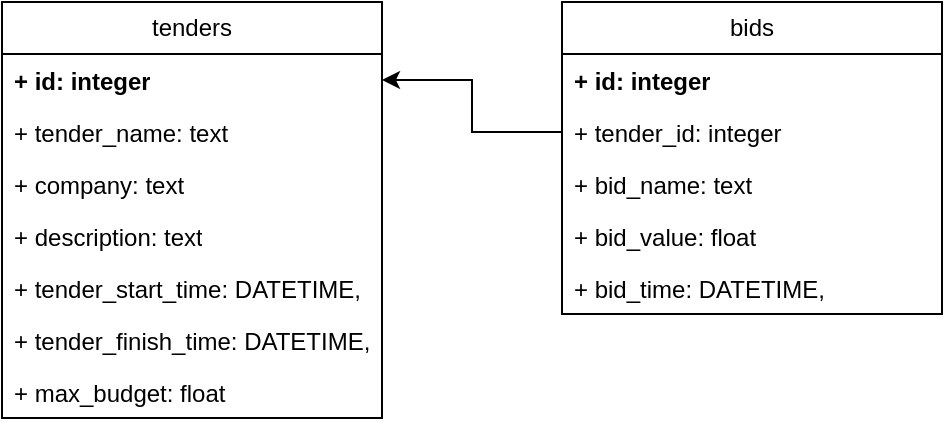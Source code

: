 <mxfile version="26.2.2">
  <diagram id="C5RBs43oDa-KdzZeNtuy" name="Page-1">
    <mxGraphModel dx="1428" dy="841" grid="1" gridSize="10" guides="1" tooltips="1" connect="1" arrows="1" fold="1" page="1" pageScale="1" pageWidth="827" pageHeight="1169" math="0" shadow="0">
      <root>
        <mxCell id="WIyWlLk6GJQsqaUBKTNV-0" />
        <mxCell id="WIyWlLk6GJQsqaUBKTNV-1" parent="WIyWlLk6GJQsqaUBKTNV-0" />
        <mxCell id="ly88r3PyLMZLbYgyTIQD-0" value="tenders" style="swimlane;fontStyle=0;childLayout=stackLayout;horizontal=1;startSize=26;fillColor=none;horizontalStack=0;resizeParent=1;resizeParentMax=0;resizeLast=0;collapsible=1;marginBottom=0;whiteSpace=wrap;html=1;" parent="WIyWlLk6GJQsqaUBKTNV-1" vertex="1">
          <mxGeometry x="140" y="110" width="190" height="208" as="geometry">
            <mxRectangle x="140" y="110" width="100" height="30" as="alternateBounds" />
          </mxGeometry>
        </mxCell>
        <mxCell id="ly88r3PyLMZLbYgyTIQD-1" value="&lt;b&gt;+ id: integer&lt;/b&gt;" style="text;strokeColor=none;fillColor=none;align=left;verticalAlign=top;spacingLeft=4;spacingRight=4;overflow=hidden;rotatable=0;points=[[0,0.5],[1,0.5]];portConstraint=eastwest;whiteSpace=wrap;html=1;" parent="ly88r3PyLMZLbYgyTIQD-0" vertex="1">
          <mxGeometry y="26" width="190" height="26" as="geometry" />
        </mxCell>
        <mxCell id="ly88r3PyLMZLbYgyTIQD-2" value="+ tender_name: text" style="text;strokeColor=none;fillColor=none;align=left;verticalAlign=top;spacingLeft=4;spacingRight=4;overflow=hidden;rotatable=0;points=[[0,0.5],[1,0.5]];portConstraint=eastwest;whiteSpace=wrap;html=1;" parent="ly88r3PyLMZLbYgyTIQD-0" vertex="1">
          <mxGeometry y="52" width="190" height="26" as="geometry" />
        </mxCell>
        <mxCell id="ly88r3PyLMZLbYgyTIQD-16" value="+ company: text" style="text;strokeColor=none;fillColor=none;align=left;verticalAlign=top;spacingLeft=4;spacingRight=4;overflow=hidden;rotatable=0;points=[[0,0.5],[1,0.5]];portConstraint=eastwest;whiteSpace=wrap;html=1;" parent="ly88r3PyLMZLbYgyTIQD-0" vertex="1">
          <mxGeometry y="78" width="190" height="26" as="geometry" />
        </mxCell>
        <mxCell id="ly88r3PyLMZLbYgyTIQD-17" value="+ description: text" style="text;strokeColor=none;fillColor=none;align=left;verticalAlign=top;spacingLeft=4;spacingRight=4;overflow=hidden;rotatable=0;points=[[0,0.5],[1,0.5]];portConstraint=eastwest;whiteSpace=wrap;html=1;" parent="ly88r3PyLMZLbYgyTIQD-0" vertex="1">
          <mxGeometry y="104" width="190" height="26" as="geometry" />
        </mxCell>
        <mxCell id="ly88r3PyLMZLbYgyTIQD-3" value="+&amp;nbsp;&lt;span style=&quot;text-align: center;&quot;&gt;tender&lt;/span&gt;_start_time: DATETIME," style="text;strokeColor=none;fillColor=none;align=left;verticalAlign=top;spacingLeft=4;spacingRight=4;overflow=hidden;rotatable=0;points=[[0,0.5],[1,0.5]];portConstraint=eastwest;whiteSpace=wrap;html=1;" parent="ly88r3PyLMZLbYgyTIQD-0" vertex="1">
          <mxGeometry y="130" width="190" height="26" as="geometry" />
        </mxCell>
        <mxCell id="ly88r3PyLMZLbYgyTIQD-7" value="+&amp;nbsp;&lt;span style=&quot;text-align: center;&quot;&gt;tender_&lt;/span&gt;finish_time: DATETIME," style="text;strokeColor=none;fillColor=none;align=left;verticalAlign=top;spacingLeft=4;spacingRight=4;overflow=hidden;rotatable=0;points=[[0,0.5],[1,0.5]];portConstraint=eastwest;whiteSpace=wrap;html=1;" parent="ly88r3PyLMZLbYgyTIQD-0" vertex="1">
          <mxGeometry y="156" width="190" height="26" as="geometry" />
        </mxCell>
        <mxCell id="ly88r3PyLMZLbYgyTIQD-18" value="+ max_budget: float" style="text;strokeColor=none;fillColor=none;align=left;verticalAlign=top;spacingLeft=4;spacingRight=4;overflow=hidden;rotatable=0;points=[[0,0.5],[1,0.5]];portConstraint=eastwest;whiteSpace=wrap;html=1;" parent="ly88r3PyLMZLbYgyTIQD-0" vertex="1">
          <mxGeometry y="182" width="190" height="26" as="geometry" />
        </mxCell>
        <mxCell id="ly88r3PyLMZLbYgyTIQD-8" value="bids" style="swimlane;fontStyle=0;childLayout=stackLayout;horizontal=1;startSize=26;fillColor=none;horizontalStack=0;resizeParent=1;resizeParentMax=0;resizeLast=0;collapsible=1;marginBottom=0;whiteSpace=wrap;html=1;" parent="WIyWlLk6GJQsqaUBKTNV-1" vertex="1">
          <mxGeometry x="420" y="110" width="190" height="156" as="geometry">
            <mxRectangle x="140" y="110" width="100" height="30" as="alternateBounds" />
          </mxGeometry>
        </mxCell>
        <mxCell id="ly88r3PyLMZLbYgyTIQD-9" value="&lt;b&gt;+ id: integer&lt;/b&gt;" style="text;strokeColor=none;fillColor=none;align=left;verticalAlign=top;spacingLeft=4;spacingRight=4;overflow=hidden;rotatable=0;points=[[0,0.5],[1,0.5]];portConstraint=eastwest;whiteSpace=wrap;html=1;" parent="ly88r3PyLMZLbYgyTIQD-8" vertex="1">
          <mxGeometry y="26" width="190" height="26" as="geometry" />
        </mxCell>
        <mxCell id="ly88r3PyLMZLbYgyTIQD-10" value="+ tender_id: integer" style="text;strokeColor=none;fillColor=none;align=left;verticalAlign=top;spacingLeft=4;spacingRight=4;overflow=hidden;rotatable=0;points=[[0,0.5],[1,0.5]];portConstraint=eastwest;whiteSpace=wrap;html=1;" parent="ly88r3PyLMZLbYgyTIQD-8" vertex="1">
          <mxGeometry y="52" width="190" height="26" as="geometry" />
        </mxCell>
        <mxCell id="ly88r3PyLMZLbYgyTIQD-11" value="+ bid_name: text" style="text;strokeColor=none;fillColor=none;align=left;verticalAlign=top;spacingLeft=4;spacingRight=4;overflow=hidden;rotatable=0;points=[[0,0.5],[1,0.5]];portConstraint=eastwest;whiteSpace=wrap;html=1;" parent="ly88r3PyLMZLbYgyTIQD-8" vertex="1">
          <mxGeometry y="78" width="190" height="26" as="geometry" />
        </mxCell>
        <mxCell id="ly88r3PyLMZLbYgyTIQD-20" value="+ bid_value: float" style="text;strokeColor=none;fillColor=none;align=left;verticalAlign=top;spacingLeft=4;spacingRight=4;overflow=hidden;rotatable=0;points=[[0,0.5],[1,0.5]];portConstraint=eastwest;whiteSpace=wrap;html=1;" parent="ly88r3PyLMZLbYgyTIQD-8" vertex="1">
          <mxGeometry y="104" width="190" height="26" as="geometry" />
        </mxCell>
        <mxCell id="ly88r3PyLMZLbYgyTIQD-12" value="+ bid_time: DATETIME," style="text;strokeColor=none;fillColor=none;align=left;verticalAlign=top;spacingLeft=4;spacingRight=4;overflow=hidden;rotatable=0;points=[[0,0.5],[1,0.5]];portConstraint=eastwest;whiteSpace=wrap;html=1;" parent="ly88r3PyLMZLbYgyTIQD-8" vertex="1">
          <mxGeometry y="130" width="190" height="26" as="geometry" />
        </mxCell>
        <mxCell id="ly88r3PyLMZLbYgyTIQD-13" style="edgeStyle=orthogonalEdgeStyle;rounded=0;orthogonalLoop=1;jettySize=auto;html=1;entryX=1;entryY=0.5;entryDx=0;entryDy=0;" parent="WIyWlLk6GJQsqaUBKTNV-1" source="ly88r3PyLMZLbYgyTIQD-10" target="ly88r3PyLMZLbYgyTIQD-1" edge="1">
          <mxGeometry relative="1" as="geometry" />
        </mxCell>
      </root>
    </mxGraphModel>
  </diagram>
</mxfile>
